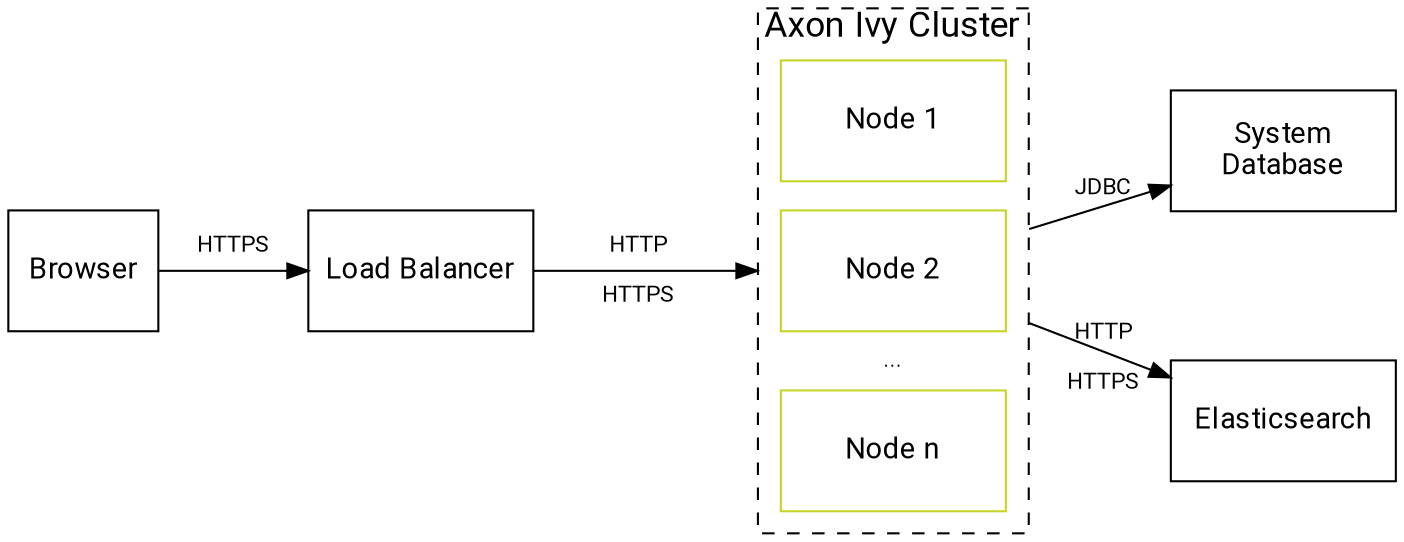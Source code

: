 
digraph overview {
  layout=neato;
  node [shape=box, fontname="Roboto,Helvetica Neue,Arial,sans-serif", fixedsize="true", margin=0]; 
  
  /* nodes */
  browser [ label="Browser",            pos = "0.00,0!", width="1",height="0.8",fixedsize="true"];
  loadbalancer [ label="Load Balancer", pos = "2.25,0!",width="1.5",height="0.8",fixedsize="true"];
 
    /* this is a kludge, should be a subgraph but won't display as we'd like, so create the "subgraph" ourselves by positioning the elements */
  cluster [ label="Axon Ivy Cluster",   pos="5.4, 0.0!", height="3.5", width="1.8", style="dashed", fontcolor="black", labelloc="t", fontsize=17];
  engine1 [ label="Node 1",             pos="5.4, 1.0!", height="0.8", width="1.5", color="#C7D426", fontcolor="black"];
  engine2 [ label="Node 2",             pos="5.4, 0.0!", height="0.8", width="1.5", color="#C7D426", fontcolor="black"];
  enginespacer [label="...",            pos="5.4,-0.6!", height="0.8", width="1.5", shape=none, fillcolor=none, fontcolor=black, fontsize=11];
  enginen [ label="Node n",             pos="5.4,-1.2!", height="0.8", width="1.5", color="#C7D426", fontcolor="black"];
  
  systemdb [ label="System\nDatabase", pos="8,0.8!", height="0.8", width="1.5"]
  elasticsearch [ label="Elasticsearch", pos="8,-1.0!", height="0.8", width="1.5"]

  /* edges */
  browser -> loadbalancer;
  loadbalancer -> cluster;
  
  cluster -> systemdb;
  cluster -> elasticsearch;

  /* edge labels */
  browserloadbalancer [ label="HTTPS\n \n ", pos = "1,0!", height="0.8", width="1.5", shape=none, fillcolor=none, fontcolor=black, fontsize=11];
  loadbalancercluster [ label="HTTP\n \nHTTPS", pos = "3.7,0!", height="0.8", width="1.5", shape=none, fillcolor=none, fontcolor=black, fontsize=11];
  
  clustersystemdb [ label="JDBC" pos = "6.8,0.55!", height="0.8", width="1.5", shape=none, fillcolor=none, fontcolor=black, fontsize=11];
  clusterelasticsearch [ label="HTTP\n \nHTTPS", pos = "6.8,-0.58!", height="0.8", width="1.5", shape=none, fillcolor=none,fontcolor=black, fontsize=11];  
}

